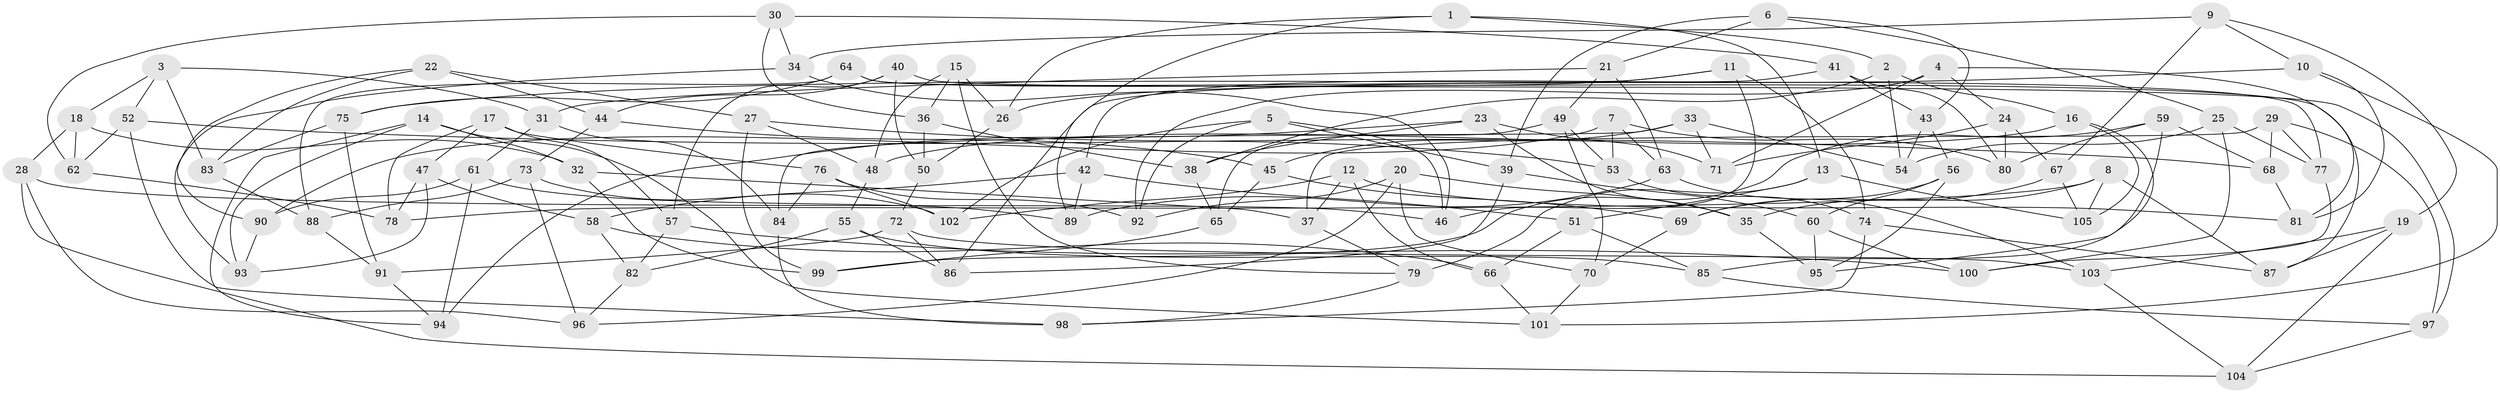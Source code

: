 // Generated by graph-tools (version 1.1) at 2025/59/03/09/25 04:59:08]
// undirected, 105 vertices, 210 edges
graph export_dot {
graph [start="1"]
  node [color=gray90,style=filled];
  1;
  2;
  3;
  4;
  5;
  6;
  7;
  8;
  9;
  10;
  11;
  12;
  13;
  14;
  15;
  16;
  17;
  18;
  19;
  20;
  21;
  22;
  23;
  24;
  25;
  26;
  27;
  28;
  29;
  30;
  31;
  32;
  33;
  34;
  35;
  36;
  37;
  38;
  39;
  40;
  41;
  42;
  43;
  44;
  45;
  46;
  47;
  48;
  49;
  50;
  51;
  52;
  53;
  54;
  55;
  56;
  57;
  58;
  59;
  60;
  61;
  62;
  63;
  64;
  65;
  66;
  67;
  68;
  69;
  70;
  71;
  72;
  73;
  74;
  75;
  76;
  77;
  78;
  79;
  80;
  81;
  82;
  83;
  84;
  85;
  86;
  87;
  88;
  89;
  90;
  91;
  92;
  93;
  94;
  95;
  96;
  97;
  98;
  99;
  100;
  101;
  102;
  103;
  104;
  105;
  1 -- 26;
  1 -- 13;
  1 -- 2;
  1 -- 89;
  2 -- 38;
  2 -- 54;
  2 -- 16;
  3 -- 18;
  3 -- 83;
  3 -- 31;
  3 -- 52;
  4 -- 24;
  4 -- 81;
  4 -- 71;
  4 -- 92;
  5 -- 46;
  5 -- 39;
  5 -- 92;
  5 -- 102;
  6 -- 21;
  6 -- 39;
  6 -- 43;
  6 -- 25;
  7 -- 63;
  7 -- 90;
  7 -- 53;
  7 -- 80;
  8 -- 78;
  8 -- 105;
  8 -- 87;
  8 -- 35;
  9 -- 67;
  9 -- 34;
  9 -- 19;
  9 -- 10;
  10 -- 75;
  10 -- 101;
  10 -- 81;
  11 -- 46;
  11 -- 26;
  11 -- 74;
  11 -- 86;
  12 -- 37;
  12 -- 102;
  12 -- 66;
  12 -- 81;
  13 -- 79;
  13 -- 51;
  13 -- 105;
  14 -- 94;
  14 -- 93;
  14 -- 32;
  14 -- 101;
  15 -- 36;
  15 -- 79;
  15 -- 48;
  15 -- 26;
  16 -- 105;
  16 -- 95;
  16 -- 48;
  17 -- 47;
  17 -- 78;
  17 -- 57;
  17 -- 76;
  18 -- 28;
  18 -- 62;
  18 -- 32;
  19 -- 87;
  19 -- 103;
  19 -- 104;
  20 -- 35;
  20 -- 70;
  20 -- 92;
  20 -- 96;
  21 -- 31;
  21 -- 49;
  21 -- 63;
  22 -- 90;
  22 -- 27;
  22 -- 83;
  22 -- 44;
  23 -- 94;
  23 -- 71;
  23 -- 38;
  23 -- 35;
  24 -- 80;
  24 -- 67;
  24 -- 71;
  25 -- 77;
  25 -- 54;
  25 -- 100;
  26 -- 50;
  27 -- 53;
  27 -- 48;
  27 -- 99;
  28 -- 46;
  28 -- 104;
  28 -- 96;
  29 -- 68;
  29 -- 97;
  29 -- 37;
  29 -- 77;
  30 -- 62;
  30 -- 41;
  30 -- 36;
  30 -- 34;
  31 -- 84;
  31 -- 61;
  32 -- 37;
  32 -- 99;
  33 -- 71;
  33 -- 45;
  33 -- 84;
  33 -- 54;
  34 -- 93;
  34 -- 46;
  35 -- 95;
  36 -- 50;
  36 -- 38;
  37 -- 79;
  38 -- 65;
  39 -- 60;
  39 -- 86;
  40 -- 57;
  40 -- 97;
  40 -- 50;
  40 -- 44;
  41 -- 42;
  41 -- 80;
  41 -- 43;
  42 -- 58;
  42 -- 51;
  42 -- 89;
  43 -- 56;
  43 -- 54;
  44 -- 45;
  44 -- 73;
  45 -- 69;
  45 -- 65;
  47 -- 58;
  47 -- 93;
  47 -- 78;
  48 -- 55;
  49 -- 70;
  49 -- 65;
  49 -- 53;
  50 -- 72;
  51 -- 85;
  51 -- 66;
  52 -- 98;
  52 -- 62;
  52 -- 68;
  53 -- 74;
  55 -- 82;
  55 -- 86;
  55 -- 85;
  56 -- 69;
  56 -- 95;
  56 -- 60;
  57 -- 100;
  57 -- 82;
  58 -- 82;
  58 -- 66;
  59 -- 80;
  59 -- 99;
  59 -- 85;
  59 -- 68;
  60 -- 95;
  60 -- 100;
  61 -- 89;
  61 -- 90;
  61 -- 94;
  62 -- 78;
  63 -- 89;
  63 -- 103;
  64 -- 88;
  64 -- 87;
  64 -- 77;
  64 -- 75;
  65 -- 99;
  66 -- 101;
  67 -- 69;
  67 -- 105;
  68 -- 81;
  69 -- 70;
  70 -- 101;
  72 -- 86;
  72 -- 103;
  72 -- 91;
  73 -- 96;
  73 -- 88;
  73 -- 102;
  74 -- 98;
  74 -- 87;
  75 -- 83;
  75 -- 91;
  76 -- 92;
  76 -- 84;
  76 -- 102;
  77 -- 100;
  79 -- 98;
  82 -- 96;
  83 -- 88;
  84 -- 98;
  85 -- 97;
  88 -- 91;
  90 -- 93;
  91 -- 94;
  97 -- 104;
  103 -- 104;
}
